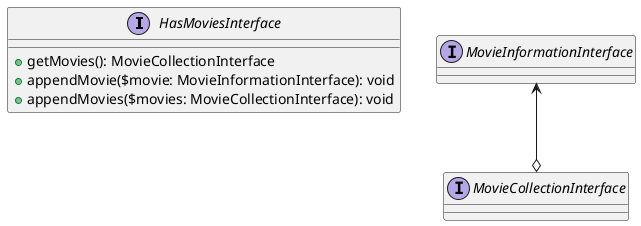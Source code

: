@startuml

Interface HasMoviesInterface {
    +getMovies(): MovieCollectionInterface
    +appendMovie($movie: MovieInformationInterface): void
    +appendMovies($movies: MovieCollectionInterface): void
}

interface MovieCollectionInterface {
}

interface MovieInformationInterface {
}

MovieInformationInterface <--o MovieCollectionInterface

@enduml